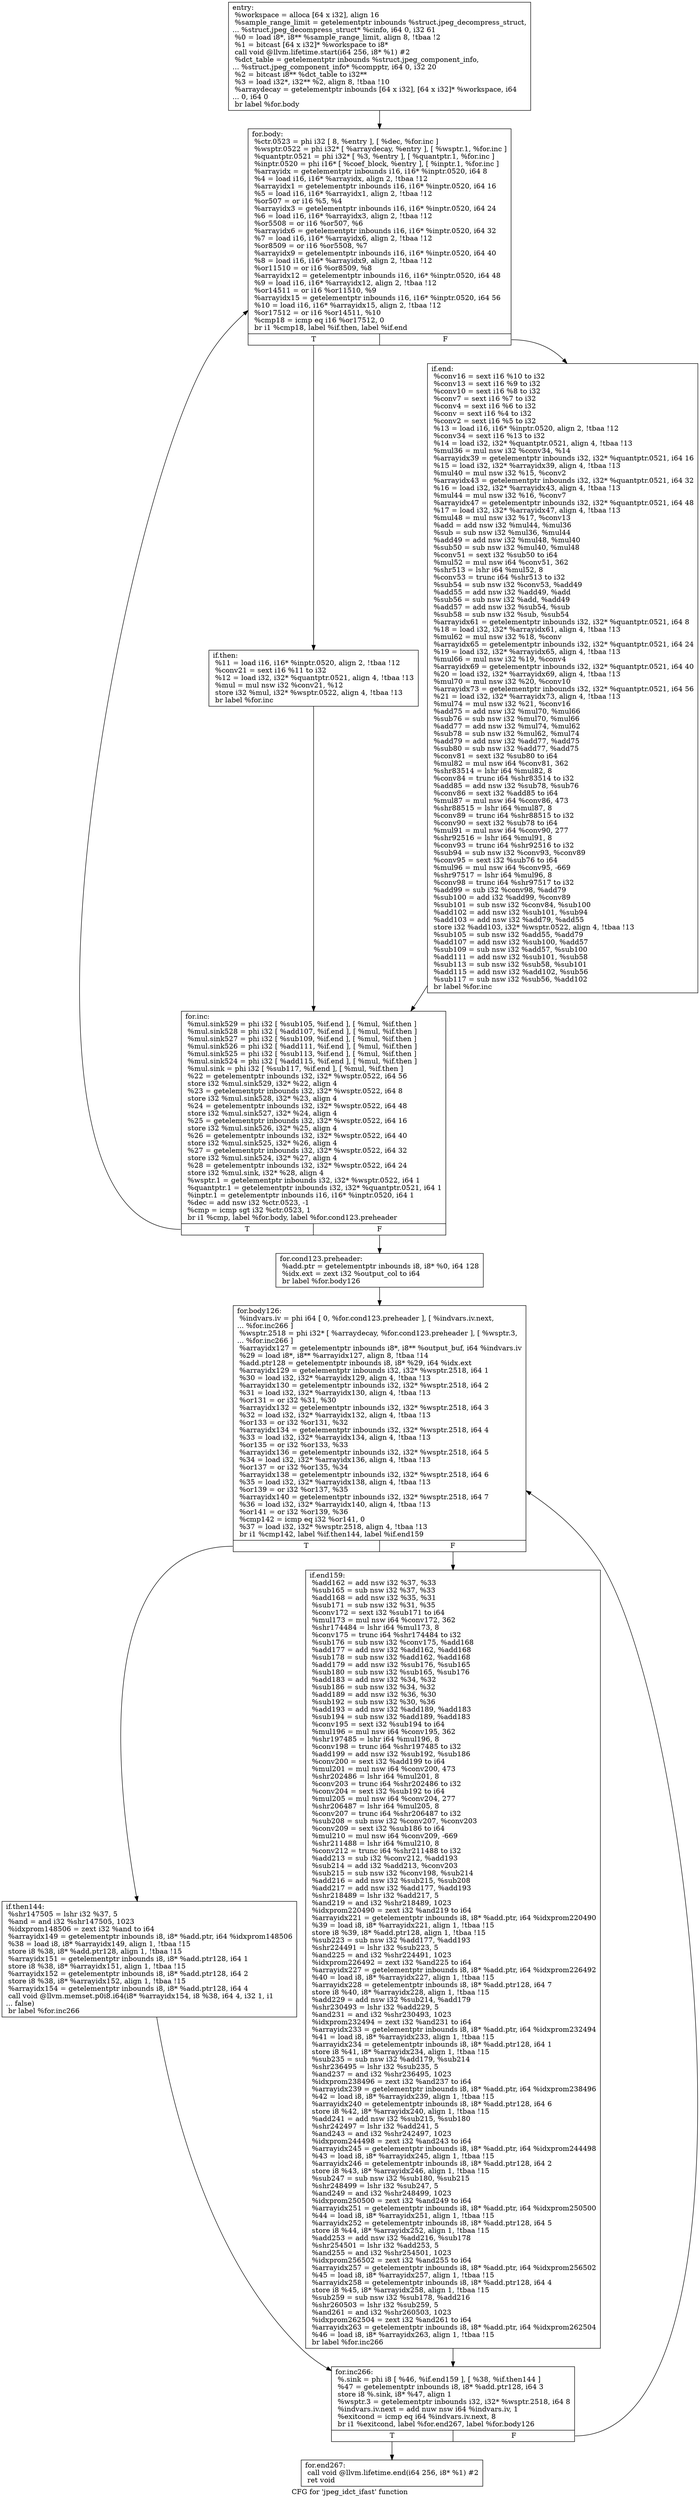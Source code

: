 digraph "CFG for 'jpeg_idct_ifast' function" {
	label="CFG for 'jpeg_idct_ifast' function";

	Node0x4d9efb0 [shape=record,label="{entry:\l  %workspace = alloca [64 x i32], align 16\l  %sample_range_limit = getelementptr inbounds %struct.jpeg_decompress_struct,\l... %struct.jpeg_decompress_struct* %cinfo, i64 0, i32 61\l  %0 = load i8*, i8** %sample_range_limit, align 8, !tbaa !2\l  %1 = bitcast [64 x i32]* %workspace to i8*\l  call void @llvm.lifetime.start(i64 256, i8* %1) #2\l  %dct_table = getelementptr inbounds %struct.jpeg_component_info,\l... %struct.jpeg_component_info* %compptr, i64 0, i32 20\l  %2 = bitcast i8** %dct_table to i32**\l  %3 = load i32*, i32** %2, align 8, !tbaa !10\l  %arraydecay = getelementptr inbounds [64 x i32], [64 x i32]* %workspace, i64\l... 0, i64 0\l  br label %for.body\l}"];
	Node0x4d9efb0 -> Node0x4da4ad0;
	Node0x4da4c10 [shape=record,label="{for.cond123.preheader:                            \l  %add.ptr = getelementptr inbounds i8, i8* %0, i64 128\l  %idx.ext = zext i32 %output_col to i64\l  br label %for.body126\l}"];
	Node0x4da4c10 -> Node0x4da2690;
	Node0x4da4ad0 [shape=record,label="{for.body:                                         \l  %ctr.0523 = phi i32 [ 8, %entry ], [ %dec, %for.inc ]\l  %wsptr.0522 = phi i32* [ %arraydecay, %entry ], [ %wsptr.1, %for.inc ]\l  %quantptr.0521 = phi i32* [ %3, %entry ], [ %quantptr.1, %for.inc ]\l  %inptr.0520 = phi i16* [ %coef_block, %entry ], [ %inptr.1, %for.inc ]\l  %arrayidx = getelementptr inbounds i16, i16* %inptr.0520, i64 8\l  %4 = load i16, i16* %arrayidx, align 2, !tbaa !12\l  %arrayidx1 = getelementptr inbounds i16, i16* %inptr.0520, i64 16\l  %5 = load i16, i16* %arrayidx1, align 2, !tbaa !12\l  %or507 = or i16 %5, %4\l  %arrayidx3 = getelementptr inbounds i16, i16* %inptr.0520, i64 24\l  %6 = load i16, i16* %arrayidx3, align 2, !tbaa !12\l  %or5508 = or i16 %or507, %6\l  %arrayidx6 = getelementptr inbounds i16, i16* %inptr.0520, i64 32\l  %7 = load i16, i16* %arrayidx6, align 2, !tbaa !12\l  %or8509 = or i16 %or5508, %7\l  %arrayidx9 = getelementptr inbounds i16, i16* %inptr.0520, i64 40\l  %8 = load i16, i16* %arrayidx9, align 2, !tbaa !12\l  %or11510 = or i16 %or8509, %8\l  %arrayidx12 = getelementptr inbounds i16, i16* %inptr.0520, i64 48\l  %9 = load i16, i16* %arrayidx12, align 2, !tbaa !12\l  %or14511 = or i16 %or11510, %9\l  %arrayidx15 = getelementptr inbounds i16, i16* %inptr.0520, i64 56\l  %10 = load i16, i16* %arrayidx15, align 2, !tbaa !12\l  %or17512 = or i16 %or14511, %10\l  %cmp18 = icmp eq i16 %or17512, 0\l  br i1 %cmp18, label %if.then, label %if.end\l|{<s0>T|<s1>F}}"];
	Node0x4da4ad0:s0 -> Node0x4da5980;
	Node0x4da4ad0:s1 -> Node0x4da6f20;
	Node0x4da5980 [shape=record,label="{if.then:                                          \l  %11 = load i16, i16* %inptr.0520, align 2, !tbaa !12\l  %conv21 = sext i16 %11 to i32\l  %12 = load i32, i32* %quantptr.0521, align 4, !tbaa !13\l  %mul = mul nsw i32 %conv21, %12\l  store i32 %mul, i32* %wsptr.0522, align 4, !tbaa !13\l  br label %for.inc\l}"];
	Node0x4da5980 -> Node0x4da5080;
	Node0x4da6f20 [shape=record,label="{if.end:                                           \l  %conv16 = sext i16 %10 to i32\l  %conv13 = sext i16 %9 to i32\l  %conv10 = sext i16 %8 to i32\l  %conv7 = sext i16 %7 to i32\l  %conv4 = sext i16 %6 to i32\l  %conv = sext i16 %4 to i32\l  %conv2 = sext i16 %5 to i32\l  %13 = load i16, i16* %inptr.0520, align 2, !tbaa !12\l  %conv34 = sext i16 %13 to i32\l  %14 = load i32, i32* %quantptr.0521, align 4, !tbaa !13\l  %mul36 = mul nsw i32 %conv34, %14\l  %arrayidx39 = getelementptr inbounds i32, i32* %quantptr.0521, i64 16\l  %15 = load i32, i32* %arrayidx39, align 4, !tbaa !13\l  %mul40 = mul nsw i32 %15, %conv2\l  %arrayidx43 = getelementptr inbounds i32, i32* %quantptr.0521, i64 32\l  %16 = load i32, i32* %arrayidx43, align 4, !tbaa !13\l  %mul44 = mul nsw i32 %16, %conv7\l  %arrayidx47 = getelementptr inbounds i32, i32* %quantptr.0521, i64 48\l  %17 = load i32, i32* %arrayidx47, align 4, !tbaa !13\l  %mul48 = mul nsw i32 %17, %conv13\l  %add = add nsw i32 %mul44, %mul36\l  %sub = sub nsw i32 %mul36, %mul44\l  %add49 = add nsw i32 %mul48, %mul40\l  %sub50 = sub nsw i32 %mul40, %mul48\l  %conv51 = sext i32 %sub50 to i64\l  %mul52 = mul nsw i64 %conv51, 362\l  %shr513 = lshr i64 %mul52, 8\l  %conv53 = trunc i64 %shr513 to i32\l  %sub54 = sub nsw i32 %conv53, %add49\l  %add55 = add nsw i32 %add49, %add\l  %sub56 = sub nsw i32 %add, %add49\l  %add57 = add nsw i32 %sub54, %sub\l  %sub58 = sub nsw i32 %sub, %sub54\l  %arrayidx61 = getelementptr inbounds i32, i32* %quantptr.0521, i64 8\l  %18 = load i32, i32* %arrayidx61, align 4, !tbaa !13\l  %mul62 = mul nsw i32 %18, %conv\l  %arrayidx65 = getelementptr inbounds i32, i32* %quantptr.0521, i64 24\l  %19 = load i32, i32* %arrayidx65, align 4, !tbaa !13\l  %mul66 = mul nsw i32 %19, %conv4\l  %arrayidx69 = getelementptr inbounds i32, i32* %quantptr.0521, i64 40\l  %20 = load i32, i32* %arrayidx69, align 4, !tbaa !13\l  %mul70 = mul nsw i32 %20, %conv10\l  %arrayidx73 = getelementptr inbounds i32, i32* %quantptr.0521, i64 56\l  %21 = load i32, i32* %arrayidx73, align 4, !tbaa !13\l  %mul74 = mul nsw i32 %21, %conv16\l  %add75 = add nsw i32 %mul70, %mul66\l  %sub76 = sub nsw i32 %mul70, %mul66\l  %add77 = add nsw i32 %mul74, %mul62\l  %sub78 = sub nsw i32 %mul62, %mul74\l  %add79 = add nsw i32 %add77, %add75\l  %sub80 = sub nsw i32 %add77, %add75\l  %conv81 = sext i32 %sub80 to i64\l  %mul82 = mul nsw i64 %conv81, 362\l  %shr83514 = lshr i64 %mul82, 8\l  %conv84 = trunc i64 %shr83514 to i32\l  %add85 = add nsw i32 %sub78, %sub76\l  %conv86 = sext i32 %add85 to i64\l  %mul87 = mul nsw i64 %conv86, 473\l  %shr88515 = lshr i64 %mul87, 8\l  %conv89 = trunc i64 %shr88515 to i32\l  %conv90 = sext i32 %sub78 to i64\l  %mul91 = mul nsw i64 %conv90, 277\l  %shr92516 = lshr i64 %mul91, 8\l  %conv93 = trunc i64 %shr92516 to i32\l  %sub94 = sub nsw i32 %conv93, %conv89\l  %conv95 = sext i32 %sub76 to i64\l  %mul96 = mul nsw i64 %conv95, -669\l  %shr97517 = lshr i64 %mul96, 8\l  %conv98 = trunc i64 %shr97517 to i32\l  %add99 = sub i32 %conv98, %add79\l  %sub100 = add i32 %add99, %conv89\l  %sub101 = sub nsw i32 %conv84, %sub100\l  %add102 = add nsw i32 %sub101, %sub94\l  %add103 = add nsw i32 %add79, %add55\l  store i32 %add103, i32* %wsptr.0522, align 4, !tbaa !13\l  %sub105 = sub nsw i32 %add55, %add79\l  %add107 = add nsw i32 %sub100, %add57\l  %sub109 = sub nsw i32 %add57, %sub100\l  %add111 = add nsw i32 %sub101, %sub58\l  %sub113 = sub nsw i32 %sub58, %sub101\l  %add115 = add nsw i32 %add102, %sub56\l  %sub117 = sub nsw i32 %sub56, %add102\l  br label %for.inc\l}"];
	Node0x4da6f20 -> Node0x4da5080;
	Node0x4da5080 [shape=record,label="{for.inc:                                          \l  %mul.sink529 = phi i32 [ %sub105, %if.end ], [ %mul, %if.then ]\l  %mul.sink528 = phi i32 [ %add107, %if.end ], [ %mul, %if.then ]\l  %mul.sink527 = phi i32 [ %sub109, %if.end ], [ %mul, %if.then ]\l  %mul.sink526 = phi i32 [ %add111, %if.end ], [ %mul, %if.then ]\l  %mul.sink525 = phi i32 [ %sub113, %if.end ], [ %mul, %if.then ]\l  %mul.sink524 = phi i32 [ %add115, %if.end ], [ %mul, %if.then ]\l  %mul.sink = phi i32 [ %sub117, %if.end ], [ %mul, %if.then ]\l  %22 = getelementptr inbounds i32, i32* %wsptr.0522, i64 56\l  store i32 %mul.sink529, i32* %22, align 4\l  %23 = getelementptr inbounds i32, i32* %wsptr.0522, i64 8\l  store i32 %mul.sink528, i32* %23, align 4\l  %24 = getelementptr inbounds i32, i32* %wsptr.0522, i64 48\l  store i32 %mul.sink527, i32* %24, align 4\l  %25 = getelementptr inbounds i32, i32* %wsptr.0522, i64 16\l  store i32 %mul.sink526, i32* %25, align 4\l  %26 = getelementptr inbounds i32, i32* %wsptr.0522, i64 40\l  store i32 %mul.sink525, i32* %26, align 4\l  %27 = getelementptr inbounds i32, i32* %wsptr.0522, i64 32\l  store i32 %mul.sink524, i32* %27, align 4\l  %28 = getelementptr inbounds i32, i32* %wsptr.0522, i64 24\l  store i32 %mul.sink, i32* %28, align 4\l  %wsptr.1 = getelementptr inbounds i32, i32* %wsptr.0522, i64 1\l  %quantptr.1 = getelementptr inbounds i32, i32* %quantptr.0521, i64 1\l  %inptr.1 = getelementptr inbounds i16, i16* %inptr.0520, i64 1\l  %dec = add nsw i32 %ctr.0523, -1\l  %cmp = icmp sgt i32 %ctr.0523, 1\l  br i1 %cmp, label %for.body, label %for.cond123.preheader\l|{<s0>T|<s1>F}}"];
	Node0x4da5080:s0 -> Node0x4da4ad0;
	Node0x4da5080:s1 -> Node0x4da4c10;
	Node0x4da2690 [shape=record,label="{for.body126:                                      \l  %indvars.iv = phi i64 [ 0, %for.cond123.preheader ], [ %indvars.iv.next,\l... %for.inc266 ]\l  %wsptr.2518 = phi i32* [ %arraydecay, %for.cond123.preheader ], [ %wsptr.3,\l... %for.inc266 ]\l  %arrayidx127 = getelementptr inbounds i8*, i8** %output_buf, i64 %indvars.iv\l  %29 = load i8*, i8** %arrayidx127, align 8, !tbaa !14\l  %add.ptr128 = getelementptr inbounds i8, i8* %29, i64 %idx.ext\l  %arrayidx129 = getelementptr inbounds i32, i32* %wsptr.2518, i64 1\l  %30 = load i32, i32* %arrayidx129, align 4, !tbaa !13\l  %arrayidx130 = getelementptr inbounds i32, i32* %wsptr.2518, i64 2\l  %31 = load i32, i32* %arrayidx130, align 4, !tbaa !13\l  %or131 = or i32 %31, %30\l  %arrayidx132 = getelementptr inbounds i32, i32* %wsptr.2518, i64 3\l  %32 = load i32, i32* %arrayidx132, align 4, !tbaa !13\l  %or133 = or i32 %or131, %32\l  %arrayidx134 = getelementptr inbounds i32, i32* %wsptr.2518, i64 4\l  %33 = load i32, i32* %arrayidx134, align 4, !tbaa !13\l  %or135 = or i32 %or133, %33\l  %arrayidx136 = getelementptr inbounds i32, i32* %wsptr.2518, i64 5\l  %34 = load i32, i32* %arrayidx136, align 4, !tbaa !13\l  %or137 = or i32 %or135, %34\l  %arrayidx138 = getelementptr inbounds i32, i32* %wsptr.2518, i64 6\l  %35 = load i32, i32* %arrayidx138, align 4, !tbaa !13\l  %or139 = or i32 %or137, %35\l  %arrayidx140 = getelementptr inbounds i32, i32* %wsptr.2518, i64 7\l  %36 = load i32, i32* %arrayidx140, align 4, !tbaa !13\l  %or141 = or i32 %or139, %36\l  %cmp142 = icmp eq i32 %or141, 0\l  %37 = load i32, i32* %wsptr.2518, align 4, !tbaa !13\l  br i1 %cmp142, label %if.then144, label %if.end159\l|{<s0>T|<s1>F}}"];
	Node0x4da2690:s0 -> Node0x4dae560;
	Node0x4da2690:s1 -> Node0x4dae640;
	Node0x4dae560 [shape=record,label="{if.then144:                                       \l  %shr147505 = lshr i32 %37, 5\l  %and = and i32 %shr147505, 1023\l  %idxprom148506 = zext i32 %and to i64\l  %arrayidx149 = getelementptr inbounds i8, i8* %add.ptr, i64 %idxprom148506\l  %38 = load i8, i8* %arrayidx149, align 1, !tbaa !15\l  store i8 %38, i8* %add.ptr128, align 1, !tbaa !15\l  %arrayidx151 = getelementptr inbounds i8, i8* %add.ptr128, i64 1\l  store i8 %38, i8* %arrayidx151, align 1, !tbaa !15\l  %arrayidx152 = getelementptr inbounds i8, i8* %add.ptr128, i64 2\l  store i8 %38, i8* %arrayidx152, align 1, !tbaa !15\l  %arrayidx154 = getelementptr inbounds i8, i8* %add.ptr128, i64 4\l  call void @llvm.memset.p0i8.i64(i8* %arrayidx154, i8 %38, i64 4, i32 1, i1\l... false)\l  br label %for.inc266\l}"];
	Node0x4dae560 -> Node0x4dad190;
	Node0x4dae640 [shape=record,label="{if.end159:                                        \l  %add162 = add nsw i32 %37, %33\l  %sub165 = sub nsw i32 %37, %33\l  %add168 = add nsw i32 %35, %31\l  %sub171 = sub nsw i32 %31, %35\l  %conv172 = sext i32 %sub171 to i64\l  %mul173 = mul nsw i64 %conv172, 362\l  %shr174484 = lshr i64 %mul173, 8\l  %conv175 = trunc i64 %shr174484 to i32\l  %sub176 = sub nsw i32 %conv175, %add168\l  %add177 = add nsw i32 %add162, %add168\l  %sub178 = sub nsw i32 %add162, %add168\l  %add179 = add nsw i32 %sub176, %sub165\l  %sub180 = sub nsw i32 %sub165, %sub176\l  %add183 = add nsw i32 %34, %32\l  %sub186 = sub nsw i32 %34, %32\l  %add189 = add nsw i32 %36, %30\l  %sub192 = sub nsw i32 %30, %36\l  %add193 = add nsw i32 %add189, %add183\l  %sub194 = sub nsw i32 %add189, %add183\l  %conv195 = sext i32 %sub194 to i64\l  %mul196 = mul nsw i64 %conv195, 362\l  %shr197485 = lshr i64 %mul196, 8\l  %conv198 = trunc i64 %shr197485 to i32\l  %add199 = add nsw i32 %sub192, %sub186\l  %conv200 = sext i32 %add199 to i64\l  %mul201 = mul nsw i64 %conv200, 473\l  %shr202486 = lshr i64 %mul201, 8\l  %conv203 = trunc i64 %shr202486 to i32\l  %conv204 = sext i32 %sub192 to i64\l  %mul205 = mul nsw i64 %conv204, 277\l  %shr206487 = lshr i64 %mul205, 8\l  %conv207 = trunc i64 %shr206487 to i32\l  %sub208 = sub nsw i32 %conv207, %conv203\l  %conv209 = sext i32 %sub186 to i64\l  %mul210 = mul nsw i64 %conv209, -669\l  %shr211488 = lshr i64 %mul210, 8\l  %conv212 = trunc i64 %shr211488 to i32\l  %add213 = sub i32 %conv212, %add193\l  %sub214 = add i32 %add213, %conv203\l  %sub215 = sub nsw i32 %conv198, %sub214\l  %add216 = add nsw i32 %sub215, %sub208\l  %add217 = add nsw i32 %add177, %add193\l  %shr218489 = lshr i32 %add217, 5\l  %and219 = and i32 %shr218489, 1023\l  %idxprom220490 = zext i32 %and219 to i64\l  %arrayidx221 = getelementptr inbounds i8, i8* %add.ptr, i64 %idxprom220490\l  %39 = load i8, i8* %arrayidx221, align 1, !tbaa !15\l  store i8 %39, i8* %add.ptr128, align 1, !tbaa !15\l  %sub223 = sub nsw i32 %add177, %add193\l  %shr224491 = lshr i32 %sub223, 5\l  %and225 = and i32 %shr224491, 1023\l  %idxprom226492 = zext i32 %and225 to i64\l  %arrayidx227 = getelementptr inbounds i8, i8* %add.ptr, i64 %idxprom226492\l  %40 = load i8, i8* %arrayidx227, align 1, !tbaa !15\l  %arrayidx228 = getelementptr inbounds i8, i8* %add.ptr128, i64 7\l  store i8 %40, i8* %arrayidx228, align 1, !tbaa !15\l  %add229 = add nsw i32 %sub214, %add179\l  %shr230493 = lshr i32 %add229, 5\l  %and231 = and i32 %shr230493, 1023\l  %idxprom232494 = zext i32 %and231 to i64\l  %arrayidx233 = getelementptr inbounds i8, i8* %add.ptr, i64 %idxprom232494\l  %41 = load i8, i8* %arrayidx233, align 1, !tbaa !15\l  %arrayidx234 = getelementptr inbounds i8, i8* %add.ptr128, i64 1\l  store i8 %41, i8* %arrayidx234, align 1, !tbaa !15\l  %sub235 = sub nsw i32 %add179, %sub214\l  %shr236495 = lshr i32 %sub235, 5\l  %and237 = and i32 %shr236495, 1023\l  %idxprom238496 = zext i32 %and237 to i64\l  %arrayidx239 = getelementptr inbounds i8, i8* %add.ptr, i64 %idxprom238496\l  %42 = load i8, i8* %arrayidx239, align 1, !tbaa !15\l  %arrayidx240 = getelementptr inbounds i8, i8* %add.ptr128, i64 6\l  store i8 %42, i8* %arrayidx240, align 1, !tbaa !15\l  %add241 = add nsw i32 %sub215, %sub180\l  %shr242497 = lshr i32 %add241, 5\l  %and243 = and i32 %shr242497, 1023\l  %idxprom244498 = zext i32 %and243 to i64\l  %arrayidx245 = getelementptr inbounds i8, i8* %add.ptr, i64 %idxprom244498\l  %43 = load i8, i8* %arrayidx245, align 1, !tbaa !15\l  %arrayidx246 = getelementptr inbounds i8, i8* %add.ptr128, i64 2\l  store i8 %43, i8* %arrayidx246, align 1, !tbaa !15\l  %sub247 = sub nsw i32 %sub180, %sub215\l  %shr248499 = lshr i32 %sub247, 5\l  %and249 = and i32 %shr248499, 1023\l  %idxprom250500 = zext i32 %and249 to i64\l  %arrayidx251 = getelementptr inbounds i8, i8* %add.ptr, i64 %idxprom250500\l  %44 = load i8, i8* %arrayidx251, align 1, !tbaa !15\l  %arrayidx252 = getelementptr inbounds i8, i8* %add.ptr128, i64 5\l  store i8 %44, i8* %arrayidx252, align 1, !tbaa !15\l  %add253 = add nsw i32 %add216, %sub178\l  %shr254501 = lshr i32 %add253, 5\l  %and255 = and i32 %shr254501, 1023\l  %idxprom256502 = zext i32 %and255 to i64\l  %arrayidx257 = getelementptr inbounds i8, i8* %add.ptr, i64 %idxprom256502\l  %45 = load i8, i8* %arrayidx257, align 1, !tbaa !15\l  %arrayidx258 = getelementptr inbounds i8, i8* %add.ptr128, i64 4\l  store i8 %45, i8* %arrayidx258, align 1, !tbaa !15\l  %sub259 = sub nsw i32 %sub178, %add216\l  %shr260503 = lshr i32 %sub259, 5\l  %and261 = and i32 %shr260503, 1023\l  %idxprom262504 = zext i32 %and261 to i64\l  %arrayidx263 = getelementptr inbounds i8, i8* %add.ptr, i64 %idxprom262504\l  %46 = load i8, i8* %arrayidx263, align 1, !tbaa !15\l  br label %for.inc266\l}"];
	Node0x4dae640 -> Node0x4dad190;
	Node0x4dad190 [shape=record,label="{for.inc266:                                       \l  %.sink = phi i8 [ %46, %if.end159 ], [ %38, %if.then144 ]\l  %47 = getelementptr inbounds i8, i8* %add.ptr128, i64 3\l  store i8 %.sink, i8* %47, align 1\l  %wsptr.3 = getelementptr inbounds i32, i32* %wsptr.2518, i64 8\l  %indvars.iv.next = add nuw nsw i64 %indvars.iv, 1\l  %exitcond = icmp eq i64 %indvars.iv.next, 8\l  br i1 %exitcond, label %for.end267, label %for.body126\l|{<s0>T|<s1>F}}"];
	Node0x4dad190:s0 -> Node0x4da3ad0;
	Node0x4dad190:s1 -> Node0x4da2690;
	Node0x4da3ad0 [shape=record,label="{for.end267:                                       \l  call void @llvm.lifetime.end(i64 256, i8* %1) #2\l  ret void\l}"];
}
